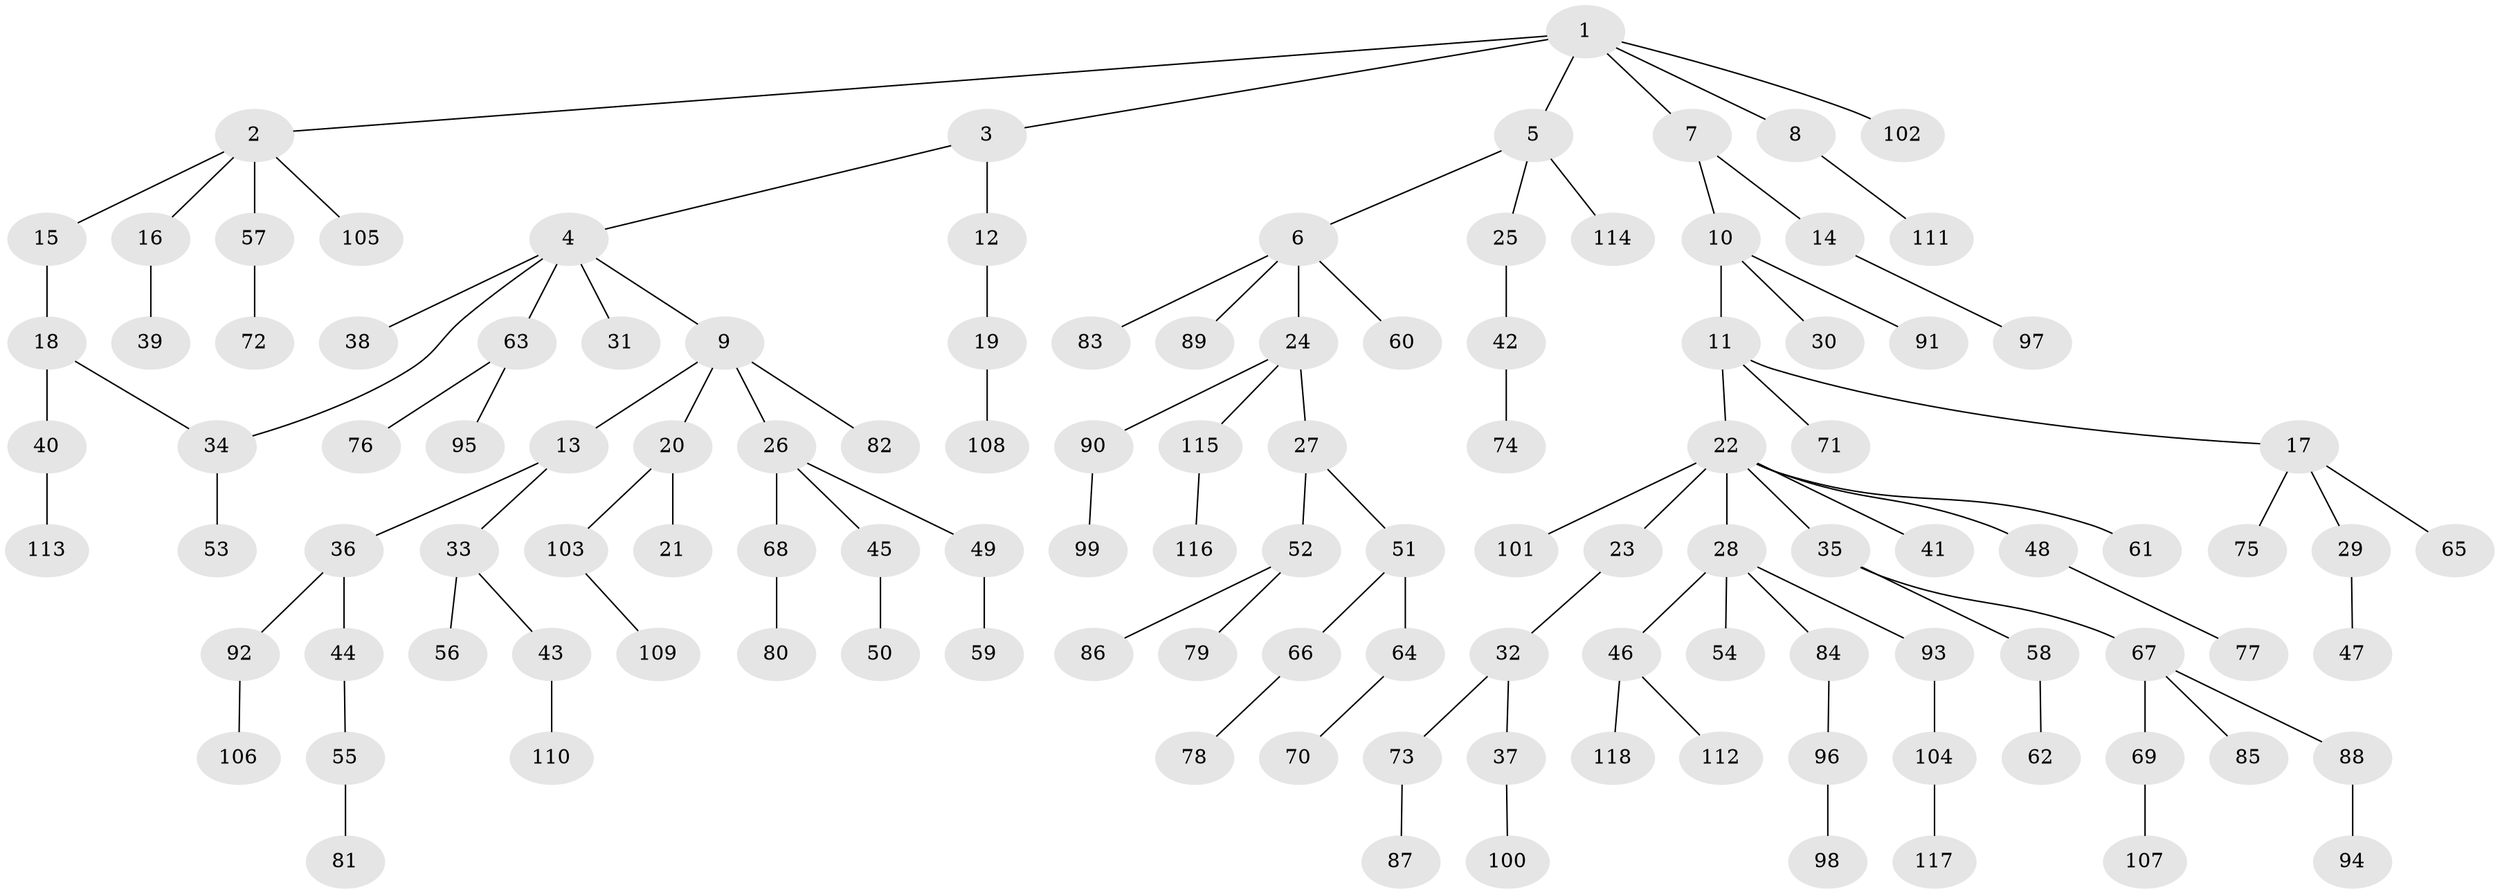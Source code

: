 // Generated by graph-tools (version 1.1) at 2025/41/03/09/25 04:41:09]
// undirected, 118 vertices, 118 edges
graph export_dot {
graph [start="1"]
  node [color=gray90,style=filled];
  1;
  2;
  3;
  4;
  5;
  6;
  7;
  8;
  9;
  10;
  11;
  12;
  13;
  14;
  15;
  16;
  17;
  18;
  19;
  20;
  21;
  22;
  23;
  24;
  25;
  26;
  27;
  28;
  29;
  30;
  31;
  32;
  33;
  34;
  35;
  36;
  37;
  38;
  39;
  40;
  41;
  42;
  43;
  44;
  45;
  46;
  47;
  48;
  49;
  50;
  51;
  52;
  53;
  54;
  55;
  56;
  57;
  58;
  59;
  60;
  61;
  62;
  63;
  64;
  65;
  66;
  67;
  68;
  69;
  70;
  71;
  72;
  73;
  74;
  75;
  76;
  77;
  78;
  79;
  80;
  81;
  82;
  83;
  84;
  85;
  86;
  87;
  88;
  89;
  90;
  91;
  92;
  93;
  94;
  95;
  96;
  97;
  98;
  99;
  100;
  101;
  102;
  103;
  104;
  105;
  106;
  107;
  108;
  109;
  110;
  111;
  112;
  113;
  114;
  115;
  116;
  117;
  118;
  1 -- 2;
  1 -- 3;
  1 -- 5;
  1 -- 7;
  1 -- 8;
  1 -- 102;
  2 -- 15;
  2 -- 16;
  2 -- 57;
  2 -- 105;
  3 -- 4;
  3 -- 12;
  4 -- 9;
  4 -- 31;
  4 -- 34;
  4 -- 38;
  4 -- 63;
  5 -- 6;
  5 -- 25;
  5 -- 114;
  6 -- 24;
  6 -- 60;
  6 -- 83;
  6 -- 89;
  7 -- 10;
  7 -- 14;
  8 -- 111;
  9 -- 13;
  9 -- 20;
  9 -- 26;
  9 -- 82;
  10 -- 11;
  10 -- 30;
  10 -- 91;
  11 -- 17;
  11 -- 22;
  11 -- 71;
  12 -- 19;
  13 -- 33;
  13 -- 36;
  14 -- 97;
  15 -- 18;
  16 -- 39;
  17 -- 29;
  17 -- 65;
  17 -- 75;
  18 -- 40;
  18 -- 34;
  19 -- 108;
  20 -- 21;
  20 -- 103;
  22 -- 23;
  22 -- 28;
  22 -- 35;
  22 -- 41;
  22 -- 48;
  22 -- 61;
  22 -- 101;
  23 -- 32;
  24 -- 27;
  24 -- 90;
  24 -- 115;
  25 -- 42;
  26 -- 45;
  26 -- 49;
  26 -- 68;
  27 -- 51;
  27 -- 52;
  28 -- 46;
  28 -- 54;
  28 -- 84;
  28 -- 93;
  29 -- 47;
  32 -- 37;
  32 -- 73;
  33 -- 43;
  33 -- 56;
  34 -- 53;
  35 -- 58;
  35 -- 67;
  36 -- 44;
  36 -- 92;
  37 -- 100;
  40 -- 113;
  42 -- 74;
  43 -- 110;
  44 -- 55;
  45 -- 50;
  46 -- 112;
  46 -- 118;
  48 -- 77;
  49 -- 59;
  51 -- 64;
  51 -- 66;
  52 -- 79;
  52 -- 86;
  55 -- 81;
  57 -- 72;
  58 -- 62;
  63 -- 76;
  63 -- 95;
  64 -- 70;
  66 -- 78;
  67 -- 69;
  67 -- 85;
  67 -- 88;
  68 -- 80;
  69 -- 107;
  73 -- 87;
  84 -- 96;
  88 -- 94;
  90 -- 99;
  92 -- 106;
  93 -- 104;
  96 -- 98;
  103 -- 109;
  104 -- 117;
  115 -- 116;
}
